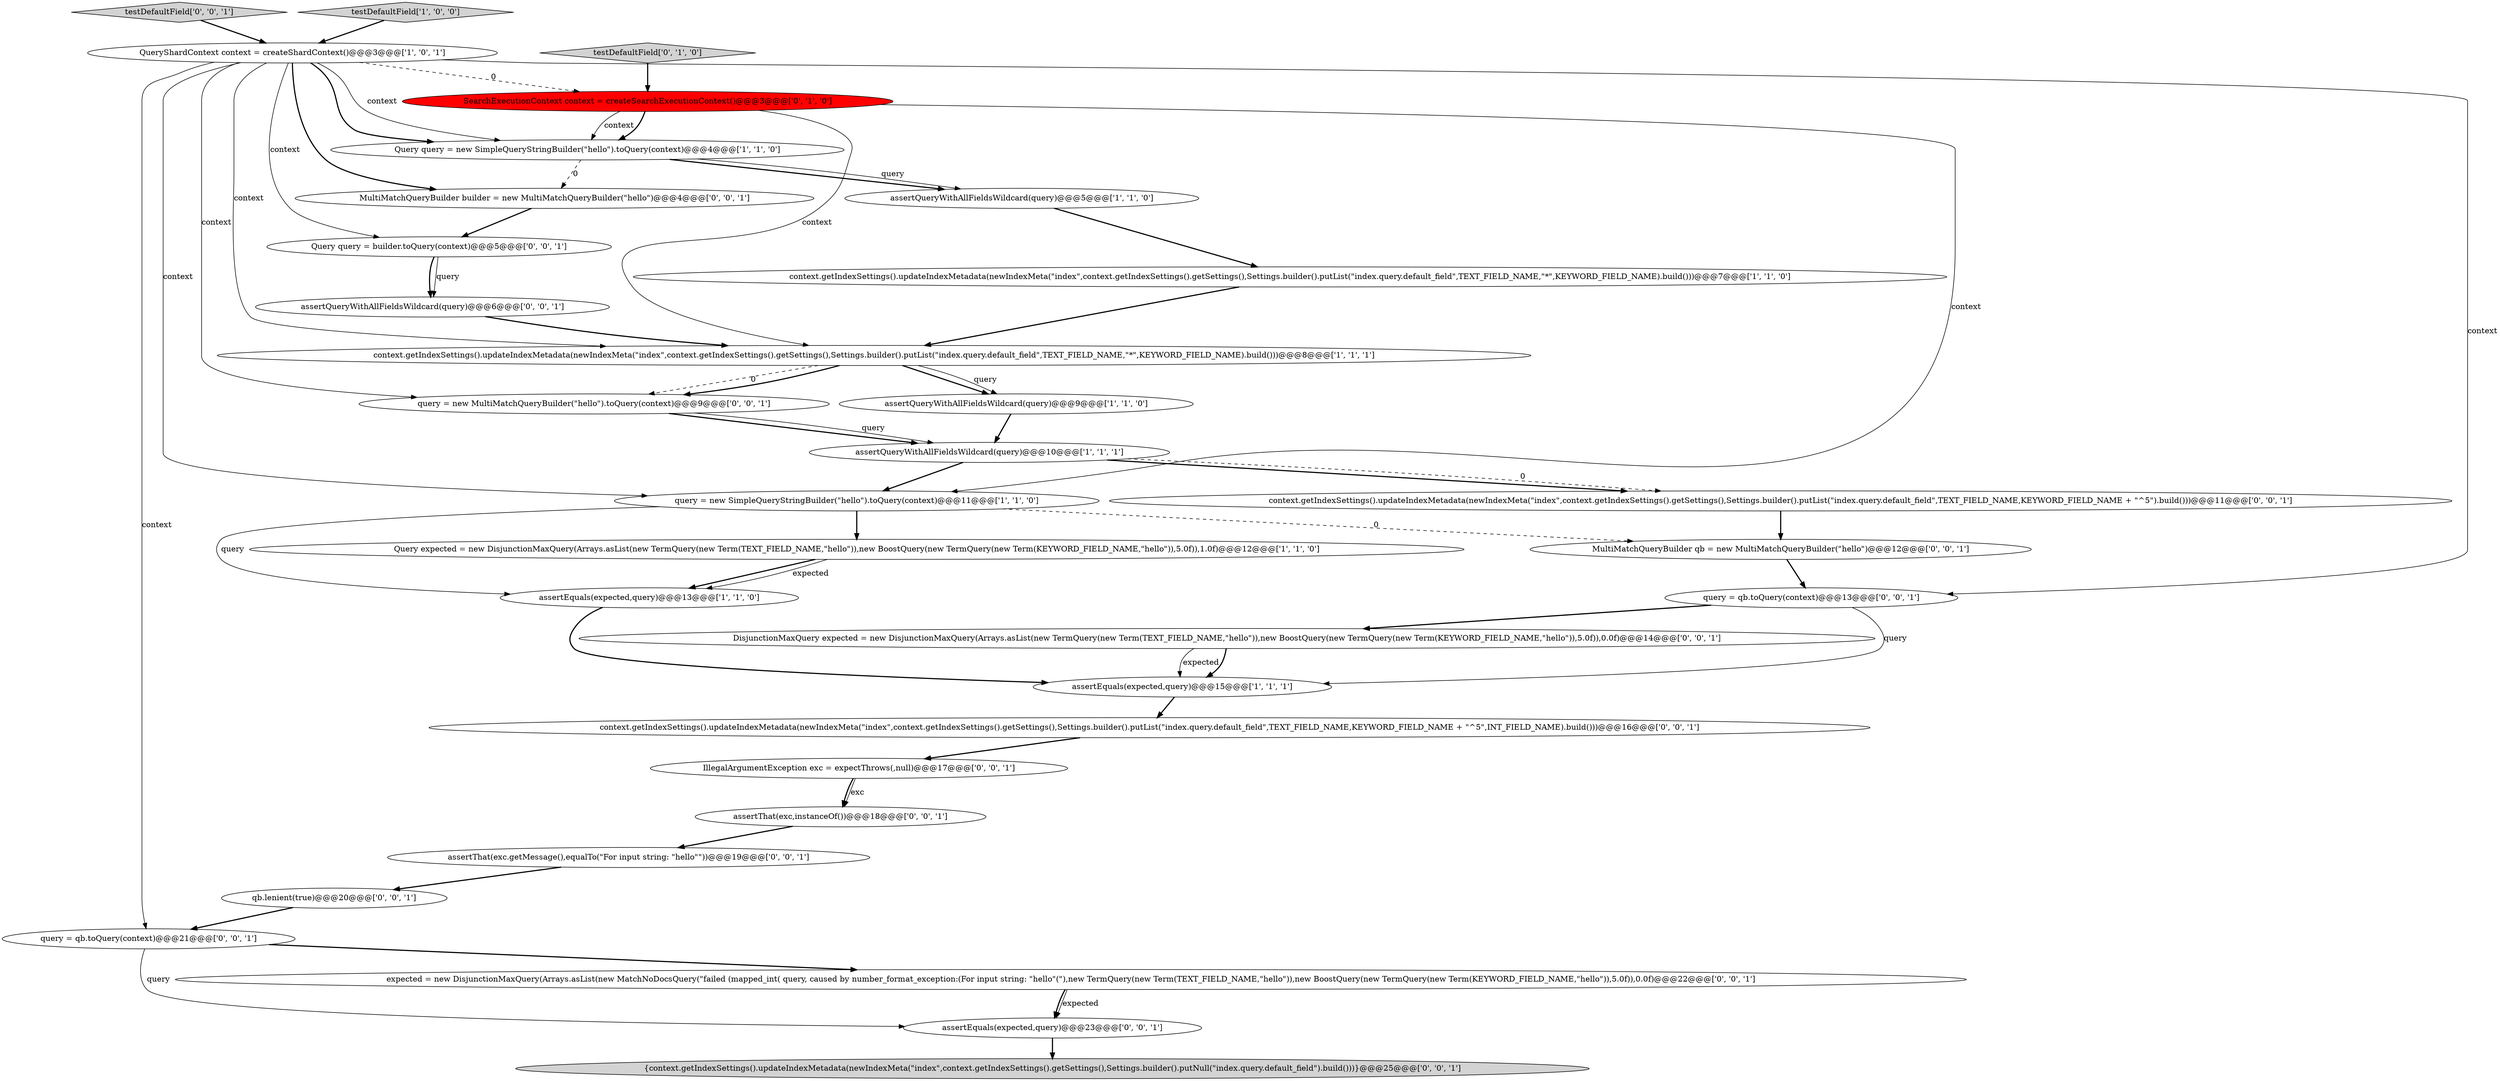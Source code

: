 digraph {
15 [style = filled, label = "assertThat(exc.getMessage(),equalTo(\"For input string: \"hello\"\"))@@@19@@@['0', '0', '1']", fillcolor = white, shape = ellipse image = "AAA0AAABBB3BBB"];
21 [style = filled, label = "context.getIndexSettings().updateIndexMetadata(newIndexMeta(\"index\",context.getIndexSettings().getSettings(),Settings.builder().putList(\"index.query.default_field\",TEXT_FIELD_NAME,KEYWORD_FIELD_NAME + \"^5\",INT_FIELD_NAME).build()))@@@16@@@['0', '0', '1']", fillcolor = white, shape = ellipse image = "AAA0AAABBB3BBB"];
6 [style = filled, label = "assertEquals(expected,query)@@@13@@@['1', '1', '0']", fillcolor = white, shape = ellipse image = "AAA0AAABBB1BBB"];
28 [style = filled, label = "DisjunctionMaxQuery expected = new DisjunctionMaxQuery(Arrays.asList(new TermQuery(new Term(TEXT_FIELD_NAME,\"hello\")),new BoostQuery(new TermQuery(new Term(KEYWORD_FIELD_NAME,\"hello\")),5.0f)),0.0f)@@@14@@@['0', '0', '1']", fillcolor = white, shape = ellipse image = "AAA0AAABBB3BBB"];
31 [style = filled, label = "query = new MultiMatchQueryBuilder(\"hello\").toQuery(context)@@@9@@@['0', '0', '1']", fillcolor = white, shape = ellipse image = "AAA0AAABBB3BBB"];
24 [style = filled, label = "context.getIndexSettings().updateIndexMetadata(newIndexMeta(\"index\",context.getIndexSettings().getSettings(),Settings.builder().putList(\"index.query.default_field\",TEXT_FIELD_NAME,KEYWORD_FIELD_NAME + \"^5\").build()))@@@11@@@['0', '0', '1']", fillcolor = white, shape = ellipse image = "AAA0AAABBB3BBB"];
16 [style = filled, label = "testDefaultField['0', '0', '1']", fillcolor = lightgray, shape = diamond image = "AAA0AAABBB3BBB"];
8 [style = filled, label = "assertEquals(expected,query)@@@15@@@['1', '1', '1']", fillcolor = white, shape = ellipse image = "AAA0AAABBB1BBB"];
12 [style = filled, label = "testDefaultField['0', '1', '0']", fillcolor = lightgray, shape = diamond image = "AAA0AAABBB2BBB"];
17 [style = filled, label = "IllegalArgumentException exc = expectThrows(,null)@@@17@@@['0', '0', '1']", fillcolor = white, shape = ellipse image = "AAA0AAABBB3BBB"];
14 [style = filled, label = "MultiMatchQueryBuilder qb = new MultiMatchQueryBuilder(\"hello\")@@@12@@@['0', '0', '1']", fillcolor = white, shape = ellipse image = "AAA0AAABBB3BBB"];
3 [style = filled, label = "assertQueryWithAllFieldsWildcard(query)@@@5@@@['1', '1', '0']", fillcolor = white, shape = ellipse image = "AAA0AAABBB1BBB"];
19 [style = filled, label = "assertThat(exc,instanceOf())@@@18@@@['0', '0', '1']", fillcolor = white, shape = ellipse image = "AAA0AAABBB3BBB"];
9 [style = filled, label = "QueryShardContext context = createShardContext()@@@3@@@['1', '0', '1']", fillcolor = white, shape = ellipse image = "AAA0AAABBB1BBB"];
25 [style = filled, label = "Query query = builder.toQuery(context)@@@5@@@['0', '0', '1']", fillcolor = white, shape = ellipse image = "AAA0AAABBB3BBB"];
10 [style = filled, label = "testDefaultField['1', '0', '0']", fillcolor = lightgray, shape = diamond image = "AAA0AAABBB1BBB"];
2 [style = filled, label = "query = new SimpleQueryStringBuilder(\"hello\").toQuery(context)@@@11@@@['1', '1', '0']", fillcolor = white, shape = ellipse image = "AAA0AAABBB1BBB"];
4 [style = filled, label = "Query expected = new DisjunctionMaxQuery(Arrays.asList(new TermQuery(new Term(TEXT_FIELD_NAME,\"hello\")),new BoostQuery(new TermQuery(new Term(KEYWORD_FIELD_NAME,\"hello\")),5.0f)),1.0f)@@@12@@@['1', '1', '0']", fillcolor = white, shape = ellipse image = "AAA0AAABBB1BBB"];
26 [style = filled, label = "query = qb.toQuery(context)@@@21@@@['0', '0', '1']", fillcolor = white, shape = ellipse image = "AAA0AAABBB3BBB"];
20 [style = filled, label = "assertEquals(expected,query)@@@23@@@['0', '0', '1']", fillcolor = white, shape = ellipse image = "AAA0AAABBB3BBB"];
22 [style = filled, label = "expected = new DisjunctionMaxQuery(Arrays.asList(new MatchNoDocsQuery(\"failed (mapped_int( query, caused by number_format_exception:(For input string: \"hello\"(\"),new TermQuery(new Term(TEXT_FIELD_NAME,\"hello\")),new BoostQuery(new TermQuery(new Term(KEYWORD_FIELD_NAME,\"hello\")),5.0f)),0.0f)@@@22@@@['0', '0', '1']", fillcolor = white, shape = ellipse image = "AAA0AAABBB3BBB"];
23 [style = filled, label = "assertQueryWithAllFieldsWildcard(query)@@@6@@@['0', '0', '1']", fillcolor = white, shape = ellipse image = "AAA0AAABBB3BBB"];
0 [style = filled, label = "assertQueryWithAllFieldsWildcard(query)@@@10@@@['1', '1', '1']", fillcolor = white, shape = ellipse image = "AAA0AAABBB1BBB"];
18 [style = filled, label = "qb.lenient(true)@@@20@@@['0', '0', '1']", fillcolor = white, shape = ellipse image = "AAA0AAABBB3BBB"];
1 [style = filled, label = "context.getIndexSettings().updateIndexMetadata(newIndexMeta(\"index\",context.getIndexSettings().getSettings(),Settings.builder().putList(\"index.query.default_field\",TEXT_FIELD_NAME,\"*\",KEYWORD_FIELD_NAME).build()))@@@8@@@['1', '1', '1']", fillcolor = white, shape = ellipse image = "AAA0AAABBB1BBB"];
29 [style = filled, label = "MultiMatchQueryBuilder builder = new MultiMatchQueryBuilder(\"hello\")@@@4@@@['0', '0', '1']", fillcolor = white, shape = ellipse image = "AAA0AAABBB3BBB"];
27 [style = filled, label = "query = qb.toQuery(context)@@@13@@@['0', '0', '1']", fillcolor = white, shape = ellipse image = "AAA0AAABBB3BBB"];
30 [style = filled, label = "{context.getIndexSettings().updateIndexMetadata(newIndexMeta(\"index\",context.getIndexSettings().getSettings(),Settings.builder().putNull(\"index.query.default_field\").build()))}@@@25@@@['0', '0', '1']", fillcolor = lightgray, shape = ellipse image = "AAA0AAABBB3BBB"];
11 [style = filled, label = "assertQueryWithAllFieldsWildcard(query)@@@9@@@['1', '1', '0']", fillcolor = white, shape = ellipse image = "AAA0AAABBB1BBB"];
13 [style = filled, label = "SearchExecutionContext context = createSearchExecutionContext()@@@3@@@['0', '1', '0']", fillcolor = red, shape = ellipse image = "AAA1AAABBB2BBB"];
5 [style = filled, label = "context.getIndexSettings().updateIndexMetadata(newIndexMeta(\"index\",context.getIndexSettings().getSettings(),Settings.builder().putList(\"index.query.default_field\",TEXT_FIELD_NAME,\"*\",KEYWORD_FIELD_NAME).build()))@@@7@@@['1', '1', '0']", fillcolor = white, shape = ellipse image = "AAA0AAABBB1BBB"];
7 [style = filled, label = "Query query = new SimpleQueryStringBuilder(\"hello\").toQuery(context)@@@4@@@['1', '1', '0']", fillcolor = white, shape = ellipse image = "AAA0AAABBB1BBB"];
13->1 [style = solid, label="context"];
13->7 [style = solid, label="context"];
4->6 [style = bold, label=""];
25->23 [style = bold, label=""];
31->0 [style = bold, label=""];
1->31 [style = dashed, label="0"];
27->28 [style = bold, label=""];
0->2 [style = bold, label=""];
28->8 [style = solid, label="expected"];
18->26 [style = bold, label=""];
25->23 [style = solid, label="query"];
29->25 [style = bold, label=""];
9->7 [style = bold, label=""];
2->6 [style = solid, label="query"];
2->4 [style = bold, label=""];
15->18 [style = bold, label=""];
17->19 [style = bold, label=""];
7->3 [style = bold, label=""];
26->22 [style = bold, label=""];
1->11 [style = bold, label=""];
24->14 [style = bold, label=""];
31->0 [style = solid, label="query"];
7->3 [style = solid, label="query"];
9->26 [style = solid, label="context"];
9->27 [style = solid, label="context"];
12->13 [style = bold, label=""];
5->1 [style = bold, label=""];
4->6 [style = solid, label="expected"];
9->7 [style = solid, label="context"];
27->8 [style = solid, label="query"];
3->5 [style = bold, label=""];
11->0 [style = bold, label=""];
2->14 [style = dashed, label="0"];
22->20 [style = bold, label=""];
9->2 [style = solid, label="context"];
13->7 [style = bold, label=""];
9->31 [style = solid, label="context"];
22->20 [style = solid, label="expected"];
0->24 [style = bold, label=""];
1->11 [style = solid, label="query"];
9->25 [style = solid, label="context"];
6->8 [style = bold, label=""];
28->8 [style = bold, label=""];
9->13 [style = dashed, label="0"];
17->19 [style = solid, label="exc"];
23->1 [style = bold, label=""];
26->20 [style = solid, label="query"];
8->21 [style = bold, label=""];
0->24 [style = dashed, label="0"];
7->29 [style = dashed, label="0"];
10->9 [style = bold, label=""];
14->27 [style = bold, label=""];
13->2 [style = solid, label="context"];
1->31 [style = bold, label=""];
19->15 [style = bold, label=""];
20->30 [style = bold, label=""];
9->29 [style = bold, label=""];
9->1 [style = solid, label="context"];
21->17 [style = bold, label=""];
16->9 [style = bold, label=""];
}
